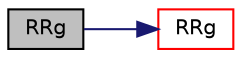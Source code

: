 digraph "RRg"
{
  bgcolor="transparent";
  edge [fontname="Helvetica",fontsize="10",labelfontname="Helvetica",labelfontsize="10"];
  node [fontname="Helvetica",fontsize="10",shape=record];
  rankdir="LR";
  Node1 [label="RRg",height=0.2,width=0.4,color="black", fillcolor="grey75", style="filled", fontcolor="black"];
  Node1 -> Node2 [color="midnightblue",fontsize="10",style="solid",fontname="Helvetica"];
  Node2 [label="RRg",height=0.2,width=0.4,color="red",URL="$a02097.html#aa4bef2041968a6be5819f11d53398d64",tooltip="Write access to source terms for gases. "];
}
